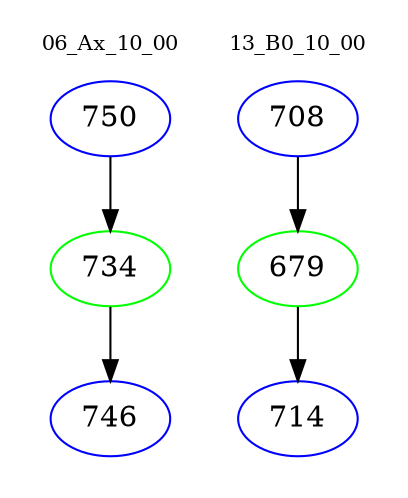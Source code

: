 digraph{
subgraph cluster_0 {
color = white
label = "06_Ax_10_00";
fontsize=10;
T0_750 [label="750", color="blue"]
T0_750 -> T0_734 [color="black"]
T0_734 [label="734", color="green"]
T0_734 -> T0_746 [color="black"]
T0_746 [label="746", color="blue"]
}
subgraph cluster_1 {
color = white
label = "13_B0_10_00";
fontsize=10;
T1_708 [label="708", color="blue"]
T1_708 -> T1_679 [color="black"]
T1_679 [label="679", color="green"]
T1_679 -> T1_714 [color="black"]
T1_714 [label="714", color="blue"]
}
}
